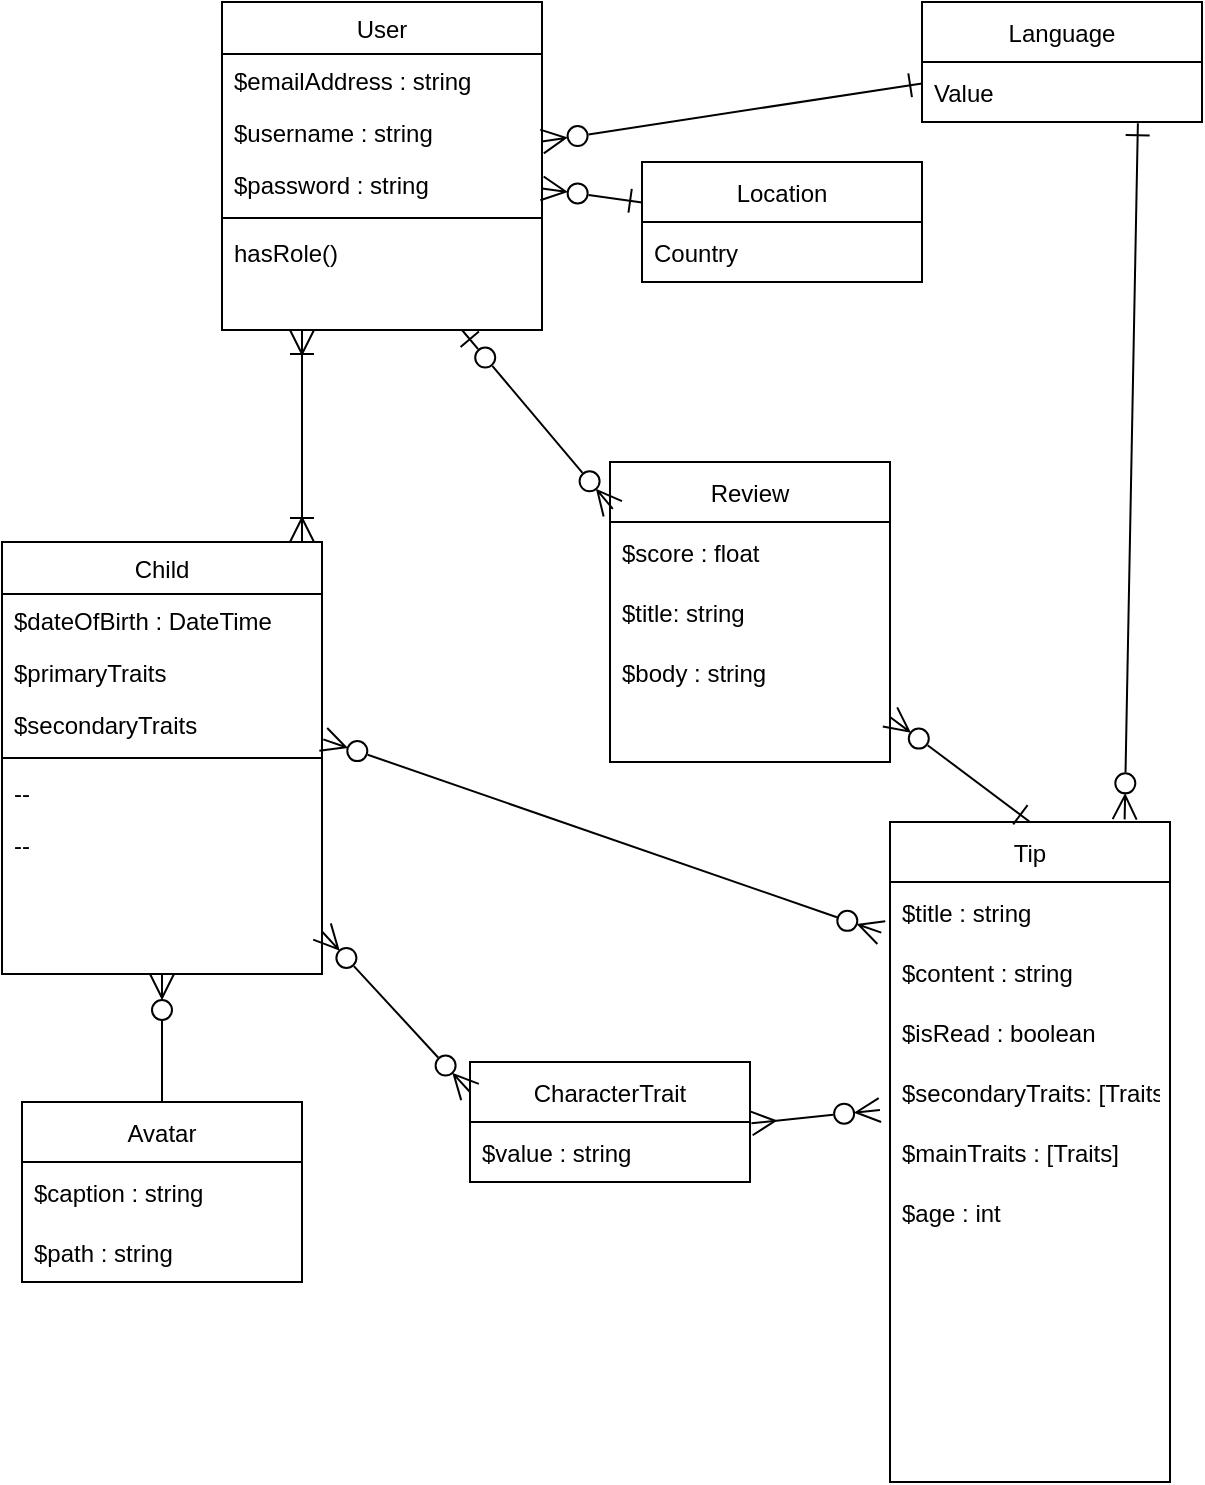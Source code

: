 <mxfile version="20.2.3" type="device"><diagram id="C5RBs43oDa-KdzZeNtuy" name="Page-1"><mxGraphModel dx="782" dy="545" grid="1" gridSize="10" guides="1" tooltips="1" connect="1" arrows="1" fold="1" page="1" pageScale="1" pageWidth="827" pageHeight="1169" math="0" shadow="0"><root><mxCell id="WIyWlLk6GJQsqaUBKTNV-0"/><mxCell id="WIyWlLk6GJQsqaUBKTNV-1" parent="WIyWlLk6GJQsqaUBKTNV-0"/><mxCell id="zkfFHV4jXpPFQw0GAbJ--0" value="User&#10;" style="swimlane;fontStyle=0;align=center;verticalAlign=top;childLayout=stackLayout;horizontal=1;startSize=26;horizontalStack=0;resizeParent=1;resizeLast=0;collapsible=1;marginBottom=0;rounded=0;shadow=0;strokeWidth=1;" parent="WIyWlLk6GJQsqaUBKTNV-1" vertex="1"><mxGeometry x="220" y="120" width="160" height="164" as="geometry"><mxRectangle x="230" y="140" width="160" height="26" as="alternateBounds"/></mxGeometry></mxCell><mxCell id="zkfFHV4jXpPFQw0GAbJ--1" value="$emailAddress : string" style="text;align=left;verticalAlign=top;spacingLeft=4;spacingRight=4;overflow=hidden;rotatable=0;points=[[0,0.5],[1,0.5]];portConstraint=eastwest;" parent="zkfFHV4jXpPFQw0GAbJ--0" vertex="1"><mxGeometry y="26" width="160" height="26" as="geometry"/></mxCell><mxCell id="zkfFHV4jXpPFQw0GAbJ--2" value="$username : string" style="text;align=left;verticalAlign=top;spacingLeft=4;spacingRight=4;overflow=hidden;rotatable=0;points=[[0,0.5],[1,0.5]];portConstraint=eastwest;rounded=0;shadow=0;html=0;" parent="zkfFHV4jXpPFQw0GAbJ--0" vertex="1"><mxGeometry y="52" width="160" height="26" as="geometry"/></mxCell><mxCell id="zkfFHV4jXpPFQw0GAbJ--3" value="$password : string" style="text;align=left;verticalAlign=top;spacingLeft=4;spacingRight=4;overflow=hidden;rotatable=0;points=[[0,0.5],[1,0.5]];portConstraint=eastwest;rounded=0;shadow=0;html=0;" parent="zkfFHV4jXpPFQw0GAbJ--0" vertex="1"><mxGeometry y="78" width="160" height="26" as="geometry"/></mxCell><mxCell id="zkfFHV4jXpPFQw0GAbJ--4" value="" style="line;html=1;strokeWidth=1;align=left;verticalAlign=middle;spacingTop=-1;spacingLeft=3;spacingRight=3;rotatable=0;labelPosition=right;points=[];portConstraint=eastwest;" parent="zkfFHV4jXpPFQw0GAbJ--0" vertex="1"><mxGeometry y="104" width="160" height="8" as="geometry"/></mxCell><mxCell id="zkfFHV4jXpPFQw0GAbJ--5" value="hasRole()" style="text;align=left;verticalAlign=top;spacingLeft=4;spacingRight=4;overflow=hidden;rotatable=0;points=[[0,0.5],[1,0.5]];portConstraint=eastwest;" parent="zkfFHV4jXpPFQw0GAbJ--0" vertex="1"><mxGeometry y="112" width="160" height="26" as="geometry"/></mxCell><mxCell id="zkfFHV4jXpPFQw0GAbJ--17" value="Child&#10;" style="swimlane;fontStyle=0;align=center;verticalAlign=top;childLayout=stackLayout;horizontal=1;startSize=26;horizontalStack=0;resizeParent=1;resizeLast=0;collapsible=1;marginBottom=0;rounded=0;shadow=0;strokeWidth=1;" parent="WIyWlLk6GJQsqaUBKTNV-1" vertex="1"><mxGeometry x="110" y="390" width="160" height="216" as="geometry"><mxRectangle x="550" y="140" width="160" height="26" as="alternateBounds"/></mxGeometry></mxCell><mxCell id="zkfFHV4jXpPFQw0GAbJ--18" value="$dateOfBirth : DateTime" style="text;align=left;verticalAlign=top;spacingLeft=4;spacingRight=4;overflow=hidden;rotatable=0;points=[[0,0.5],[1,0.5]];portConstraint=eastwest;" parent="zkfFHV4jXpPFQw0GAbJ--17" vertex="1"><mxGeometry y="26" width="160" height="26" as="geometry"/></mxCell><mxCell id="zkfFHV4jXpPFQw0GAbJ--21" value="$primaryTraits" style="text;align=left;verticalAlign=top;spacingLeft=4;spacingRight=4;overflow=hidden;rotatable=0;points=[[0,0.5],[1,0.5]];portConstraint=eastwest;rounded=0;shadow=0;html=0;" parent="zkfFHV4jXpPFQw0GAbJ--17" vertex="1"><mxGeometry y="52" width="160" height="26" as="geometry"/></mxCell><mxCell id="zkfFHV4jXpPFQw0GAbJ--22" value="$secondaryTraits&#10;" style="text;align=left;verticalAlign=top;spacingLeft=4;spacingRight=4;overflow=hidden;rotatable=0;points=[[0,0.5],[1,0.5]];portConstraint=eastwest;rounded=0;shadow=0;html=0;" parent="zkfFHV4jXpPFQw0GAbJ--17" vertex="1"><mxGeometry y="78" width="160" height="26" as="geometry"/></mxCell><mxCell id="zkfFHV4jXpPFQw0GAbJ--23" value="" style="line;html=1;strokeWidth=1;align=left;verticalAlign=middle;spacingTop=-1;spacingLeft=3;spacingRight=3;rotatable=0;labelPosition=right;points=[];portConstraint=eastwest;" parent="zkfFHV4jXpPFQw0GAbJ--17" vertex="1"><mxGeometry y="104" width="160" height="8" as="geometry"/></mxCell><mxCell id="zkfFHV4jXpPFQw0GAbJ--24" value="--" style="text;align=left;verticalAlign=top;spacingLeft=4;spacingRight=4;overflow=hidden;rotatable=0;points=[[0,0.5],[1,0.5]];portConstraint=eastwest;" parent="zkfFHV4jXpPFQw0GAbJ--17" vertex="1"><mxGeometry y="112" width="160" height="26" as="geometry"/></mxCell><mxCell id="zkfFHV4jXpPFQw0GAbJ--25" value="--" style="text;align=left;verticalAlign=top;spacingLeft=4;spacingRight=4;overflow=hidden;rotatable=0;points=[[0,0.5],[1,0.5]];portConstraint=eastwest;" parent="zkfFHV4jXpPFQw0GAbJ--17" vertex="1"><mxGeometry y="138" width="160" height="26" as="geometry"/></mxCell><mxCell id="zkfFHV4jXpPFQw0GAbJ--26" value="" style="endArrow=ERoneToMany;shadow=0;strokeWidth=1;rounded=0;endFill=0;edgeStyle=elbowEdgeStyle;elbow=vertical;startArrow=ERoneToMany;startFill=0;endSize=10;startSize=10;exitX=0.25;exitY=1;exitDx=0;exitDy=0;" parent="WIyWlLk6GJQsqaUBKTNV-1" source="zkfFHV4jXpPFQw0GAbJ--0" target="zkfFHV4jXpPFQw0GAbJ--17" edge="1"><mxGeometry x="0.5" y="41" relative="1" as="geometry"><mxPoint x="190" y="498" as="sourcePoint"/><mxPoint x="540" y="192" as="targetPoint"/><mxPoint x="-40" y="32" as="offset"/><Array as="points"><mxPoint x="190" y="560"/></Array></mxGeometry></mxCell><mxCell id="f9pRdwWyRkR64G0BlIgY-10" value="CharacterTrait" style="swimlane;fontStyle=0;childLayout=stackLayout;horizontal=1;startSize=30;horizontalStack=0;resizeParent=1;resizeParentMax=0;resizeLast=0;collapsible=1;marginBottom=0;" parent="WIyWlLk6GJQsqaUBKTNV-1" vertex="1"><mxGeometry x="344" y="650" width="140" height="60" as="geometry"/></mxCell><mxCell id="f9pRdwWyRkR64G0BlIgY-11" value="$value : string" style="text;strokeColor=none;fillColor=none;align=left;verticalAlign=middle;spacingLeft=4;spacingRight=4;overflow=hidden;points=[[0,0.5],[1,0.5]];portConstraint=eastwest;rotatable=0;" parent="f9pRdwWyRkR64G0BlIgY-10" vertex="1"><mxGeometry y="30" width="140" height="30" as="geometry"/></mxCell><mxCell id="f9pRdwWyRkR64G0BlIgY-14" value="" style="endArrow=ERzeroToMany;html=1;rounded=0;endSize=10;startArrow=ERzeroToMany;startFill=0;endFill=0;startSize=10;entryX=0;entryY=0.25;entryDx=0;entryDy=0;" parent="WIyWlLk6GJQsqaUBKTNV-1" source="zkfFHV4jXpPFQw0GAbJ--17" target="f9pRdwWyRkR64G0BlIgY-10" edge="1"><mxGeometry width="50" height="50" relative="1" as="geometry"><mxPoint x="280" y="907" as="sourcePoint"/><mxPoint x="408.6" y="812.01" as="targetPoint"/></mxGeometry></mxCell><mxCell id="f9pRdwWyRkR64G0BlIgY-23" value="Language" style="swimlane;fontStyle=0;childLayout=stackLayout;horizontal=1;startSize=30;horizontalStack=0;resizeParent=1;resizeParentMax=0;resizeLast=0;collapsible=1;marginBottom=0;" parent="WIyWlLk6GJQsqaUBKTNV-1" vertex="1"><mxGeometry x="570" y="120" width="140" height="60" as="geometry"/></mxCell><mxCell id="f9pRdwWyRkR64G0BlIgY-24" value="Value" style="text;strokeColor=none;fillColor=none;align=left;verticalAlign=middle;spacingLeft=4;spacingRight=4;overflow=hidden;points=[[0,0.5],[1,0.5]];portConstraint=eastwest;rotatable=0;" parent="f9pRdwWyRkR64G0BlIgY-23" vertex="1"><mxGeometry y="30" width="140" height="30" as="geometry"/></mxCell><mxCell id="f9pRdwWyRkR64G0BlIgY-27" value="Location" style="swimlane;fontStyle=0;childLayout=stackLayout;horizontal=1;startSize=30;horizontalStack=0;resizeParent=1;resizeParentMax=0;resizeLast=0;collapsible=1;marginBottom=0;" parent="WIyWlLk6GJQsqaUBKTNV-1" vertex="1"><mxGeometry x="430" y="200" width="140" height="60" as="geometry"/></mxCell><mxCell id="f9pRdwWyRkR64G0BlIgY-28" value="Country" style="text;strokeColor=none;fillColor=none;align=left;verticalAlign=middle;spacingLeft=4;spacingRight=4;overflow=hidden;points=[[0,0.5],[1,0.5]];portConstraint=eastwest;rotatable=0;" parent="f9pRdwWyRkR64G0BlIgY-27" vertex="1"><mxGeometry y="30" width="140" height="30" as="geometry"/></mxCell><mxCell id="f9pRdwWyRkR64G0BlIgY-31" value="" style="endArrow=ERone;html=1;rounded=0;startSize=10;endSize=10;startArrow=ERzeroToMany;startFill=0;endFill=0;" parent="WIyWlLk6GJQsqaUBKTNV-1" source="zkfFHV4jXpPFQw0GAbJ--0" target="f9pRdwWyRkR64G0BlIgY-23" edge="1"><mxGeometry width="50" height="50" relative="1" as="geometry"><mxPoint x="460" y="640" as="sourcePoint"/><mxPoint x="510" y="590" as="targetPoint"/></mxGeometry></mxCell><mxCell id="f9pRdwWyRkR64G0BlIgY-32" value="" style="endArrow=ERone;html=1;rounded=0;startSize=10;endSize=10;startArrow=ERzeroToMany;startFill=0;endFill=0;" parent="WIyWlLk6GJQsqaUBKTNV-1" source="zkfFHV4jXpPFQw0GAbJ--0" target="f9pRdwWyRkR64G0BlIgY-27" edge="1"><mxGeometry width="50" height="50" relative="1" as="geometry"><mxPoint x="460" y="640" as="sourcePoint"/><mxPoint x="510" y="590" as="targetPoint"/></mxGeometry></mxCell><mxCell id="f9pRdwWyRkR64G0BlIgY-41" value="Avatar" style="swimlane;fontStyle=0;childLayout=stackLayout;horizontal=1;startSize=30;horizontalStack=0;resizeParent=1;resizeParentMax=0;resizeLast=0;collapsible=1;marginBottom=0;" parent="WIyWlLk6GJQsqaUBKTNV-1" vertex="1"><mxGeometry x="120" y="670" width="140" height="90" as="geometry"/></mxCell><mxCell id="f9pRdwWyRkR64G0BlIgY-42" value="$caption : string" style="text;strokeColor=none;fillColor=none;align=left;verticalAlign=middle;spacingLeft=4;spacingRight=4;overflow=hidden;points=[[0,0.5],[1,0.5]];portConstraint=eastwest;rotatable=0;" parent="f9pRdwWyRkR64G0BlIgY-41" vertex="1"><mxGeometry y="30" width="140" height="30" as="geometry"/></mxCell><mxCell id="f9pRdwWyRkR64G0BlIgY-43" value="$path : string" style="text;strokeColor=none;fillColor=none;align=left;verticalAlign=middle;spacingLeft=4;spacingRight=4;overflow=hidden;points=[[0,0.5],[1,0.5]];portConstraint=eastwest;rotatable=0;" parent="f9pRdwWyRkR64G0BlIgY-41" vertex="1"><mxGeometry y="60" width="140" height="30" as="geometry"/></mxCell><mxCell id="f9pRdwWyRkR64G0BlIgY-45" value="Review" style="swimlane;fontStyle=0;childLayout=stackLayout;horizontal=1;startSize=30;horizontalStack=0;resizeParent=1;resizeParentMax=0;resizeLast=0;collapsible=1;marginBottom=0;" parent="WIyWlLk6GJQsqaUBKTNV-1" vertex="1"><mxGeometry x="414" y="350" width="140" height="150" as="geometry"/></mxCell><mxCell id="f9pRdwWyRkR64G0BlIgY-46" value="$score : float" style="text;strokeColor=none;fillColor=none;align=left;verticalAlign=middle;spacingLeft=4;spacingRight=4;overflow=hidden;points=[[0,0.5],[1,0.5]];portConstraint=eastwest;rotatable=0;" parent="f9pRdwWyRkR64G0BlIgY-45" vertex="1"><mxGeometry y="30" width="140" height="30" as="geometry"/></mxCell><mxCell id="59zv1OBJtRN6017cDmps-1" value="$title: string" style="text;strokeColor=none;fillColor=none;align=left;verticalAlign=middle;spacingLeft=4;spacingRight=4;overflow=hidden;points=[[0,0.5],[1,0.5]];portConstraint=eastwest;rotatable=0;" vertex="1" parent="f9pRdwWyRkR64G0BlIgY-45"><mxGeometry y="60" width="140" height="30" as="geometry"/></mxCell><mxCell id="f9pRdwWyRkR64G0BlIgY-47" value="$body : string" style="text;strokeColor=none;fillColor=none;align=left;verticalAlign=middle;spacingLeft=4;spacingRight=4;overflow=hidden;points=[[0,0.5],[1,0.5]];portConstraint=eastwest;rotatable=0;" parent="f9pRdwWyRkR64G0BlIgY-45" vertex="1"><mxGeometry y="90" width="140" height="30" as="geometry"/></mxCell><mxCell id="59zv1OBJtRN6017cDmps-0" style="text;strokeColor=none;fillColor=none;align=left;verticalAlign=middle;spacingLeft=4;spacingRight=4;overflow=hidden;points=[[0,0.5],[1,0.5]];portConstraint=eastwest;rotatable=0;" vertex="1" parent="f9pRdwWyRkR64G0BlIgY-45"><mxGeometry y="120" width="140" height="30" as="geometry"/></mxCell><mxCell id="f9pRdwWyRkR64G0BlIgY-50" value="" style="endArrow=ERzeroToMany;html=1;rounded=0;startSize=10;endSize=10;exitX=0.5;exitY=0;exitDx=0;exitDy=0;entryX=0.5;entryY=1;entryDx=0;entryDy=0;endFill=0;" parent="WIyWlLk6GJQsqaUBKTNV-1" source="f9pRdwWyRkR64G0BlIgY-41" target="zkfFHV4jXpPFQw0GAbJ--17" edge="1"><mxGeometry width="50" height="50" relative="1" as="geometry"><mxPoint x="460" y="740" as="sourcePoint"/><mxPoint x="180" y="910" as="targetPoint"/></mxGeometry></mxCell><mxCell id="f9pRdwWyRkR64G0BlIgY-53" value="Tip" style="swimlane;fontStyle=0;childLayout=stackLayout;horizontal=1;startSize=30;horizontalStack=0;resizeParent=1;resizeParentMax=0;resizeLast=0;collapsible=1;marginBottom=0;" parent="WIyWlLk6GJQsqaUBKTNV-1" vertex="1"><mxGeometry x="554" y="530" width="140" height="330" as="geometry"/></mxCell><mxCell id="f9pRdwWyRkR64G0BlIgY-54" value="$title : string" style="text;strokeColor=none;fillColor=none;align=left;verticalAlign=middle;spacingLeft=4;spacingRight=4;overflow=hidden;points=[[0,0.5],[1,0.5]];portConstraint=eastwest;rotatable=0;" parent="f9pRdwWyRkR64G0BlIgY-53" vertex="1"><mxGeometry y="30" width="140" height="30" as="geometry"/></mxCell><mxCell id="f9pRdwWyRkR64G0BlIgY-55" value="$content : string" style="text;strokeColor=none;fillColor=none;align=left;verticalAlign=middle;spacingLeft=4;spacingRight=4;overflow=hidden;points=[[0,0.5],[1,0.5]];portConstraint=eastwest;rotatable=0;" parent="f9pRdwWyRkR64G0BlIgY-53" vertex="1"><mxGeometry y="60" width="140" height="30" as="geometry"/></mxCell><mxCell id="f9pRdwWyRkR64G0BlIgY-81" value="$isRead : boolean" style="text;strokeColor=none;fillColor=none;align=left;verticalAlign=middle;spacingLeft=4;spacingRight=4;overflow=hidden;points=[[0,0.5],[1,0.5]];portConstraint=eastwest;rotatable=0;" parent="f9pRdwWyRkR64G0BlIgY-53" vertex="1"><mxGeometry y="90" width="140" height="30" as="geometry"/></mxCell><mxCell id="f9pRdwWyRkR64G0BlIgY-80" value="$secondaryTraits: [Traits]" style="text;strokeColor=none;fillColor=none;align=left;verticalAlign=middle;spacingLeft=4;spacingRight=4;overflow=hidden;points=[[0,0.5],[1,0.5]];portConstraint=eastwest;rotatable=0;" parent="f9pRdwWyRkR64G0BlIgY-53" vertex="1"><mxGeometry y="120" width="140" height="30" as="geometry"/></mxCell><mxCell id="f9pRdwWyRkR64G0BlIgY-79" value="$mainTraits : [Traits]" style="text;strokeColor=none;fillColor=none;align=left;verticalAlign=middle;spacingLeft=4;spacingRight=4;overflow=hidden;points=[[0,0.5],[1,0.5]];portConstraint=eastwest;rotatable=0;" parent="f9pRdwWyRkR64G0BlIgY-53" vertex="1"><mxGeometry y="150" width="140" height="30" as="geometry"/></mxCell><mxCell id="f9pRdwWyRkR64G0BlIgY-78" value="$age : int" style="text;strokeColor=none;fillColor=none;align=left;verticalAlign=middle;spacingLeft=4;spacingRight=4;overflow=hidden;points=[[0,0.5],[1,0.5]];portConstraint=eastwest;rotatable=0;" parent="f9pRdwWyRkR64G0BlIgY-53" vertex="1"><mxGeometry y="180" width="140" height="30" as="geometry"/></mxCell><mxCell id="f9pRdwWyRkR64G0BlIgY-77" style="text;strokeColor=none;fillColor=none;align=left;verticalAlign=middle;spacingLeft=4;spacingRight=4;overflow=hidden;points=[[0,0.5],[1,0.5]];portConstraint=eastwest;rotatable=0;" parent="f9pRdwWyRkR64G0BlIgY-53" vertex="1"><mxGeometry y="210" width="140" height="30" as="geometry"/></mxCell><mxCell id="f9pRdwWyRkR64G0BlIgY-76" style="text;strokeColor=none;fillColor=none;align=left;verticalAlign=middle;spacingLeft=4;spacingRight=4;overflow=hidden;points=[[0,0.5],[1,0.5]];portConstraint=eastwest;rotatable=0;" parent="f9pRdwWyRkR64G0BlIgY-53" vertex="1"><mxGeometry y="240" width="140" height="30" as="geometry"/></mxCell><mxCell id="f9pRdwWyRkR64G0BlIgY-75" style="text;strokeColor=none;fillColor=none;align=left;verticalAlign=middle;spacingLeft=4;spacingRight=4;overflow=hidden;points=[[0,0.5],[1,0.5]];portConstraint=eastwest;rotatable=0;" parent="f9pRdwWyRkR64G0BlIgY-53" vertex="1"><mxGeometry y="270" width="140" height="30" as="geometry"/></mxCell><mxCell id="f9pRdwWyRkR64G0BlIgY-74" style="text;strokeColor=none;fillColor=none;align=left;verticalAlign=middle;spacingLeft=4;spacingRight=4;overflow=hidden;points=[[0,0.5],[1,0.5]];portConstraint=eastwest;rotatable=0;" parent="f9pRdwWyRkR64G0BlIgY-53" vertex="1"><mxGeometry y="300" width="140" height="30" as="geometry"/></mxCell><mxCell id="f9pRdwWyRkR64G0BlIgY-57" value="" style="endArrow=ERzeroToMany;html=1;rounded=0;startSize=10;endSize=10;entryX=-0.031;entryY=0.844;entryDx=0;entryDy=0;endFill=0;startArrow=ERzeroToMany;startFill=0;exitX=1.004;exitY=0.795;exitDx=0;exitDy=0;exitPerimeter=0;entryPerimeter=0;" parent="WIyWlLk6GJQsqaUBKTNV-1" source="zkfFHV4jXpPFQw0GAbJ--22" target="f9pRdwWyRkR64G0BlIgY-54" edge="1"><mxGeometry width="50" height="50" relative="1" as="geometry"><mxPoint x="520" y="1010" as="sourcePoint"/><mxPoint x="510" y="690" as="targetPoint"/></mxGeometry></mxCell><mxCell id="f9pRdwWyRkR64G0BlIgY-58" value="" style="endArrow=ERone;html=1;rounded=0;startSize=10;endSize=10;entryX=0.5;entryY=0;entryDx=0;entryDy=0;endFill=0;startArrow=ERzeroToMany;startFill=0;" parent="WIyWlLk6GJQsqaUBKTNV-1" source="f9pRdwWyRkR64G0BlIgY-45" target="f9pRdwWyRkR64G0BlIgY-53" edge="1"><mxGeometry width="50" height="50" relative="1" as="geometry"><mxPoint x="460" y="740" as="sourcePoint"/><mxPoint x="510" y="690" as="targetPoint"/></mxGeometry></mxCell><mxCell id="f9pRdwWyRkR64G0BlIgY-59" value="" style="endArrow=ERzeroToMany;html=1;rounded=0;startSize=10;endSize=10;entryX=0.01;entryY=0.156;entryDx=0;entryDy=0;entryPerimeter=0;endFill=0;startArrow=ERzeroToOne;startFill=0;exitX=0.75;exitY=1;exitDx=0;exitDy=0;" parent="WIyWlLk6GJQsqaUBKTNV-1" source="zkfFHV4jXpPFQw0GAbJ--0" target="f9pRdwWyRkR64G0BlIgY-45" edge="1"><mxGeometry width="50" height="50" relative="1" as="geometry"><mxPoint x="280" y="500" as="sourcePoint"/><mxPoint x="510" y="690" as="targetPoint"/></mxGeometry></mxCell><mxCell id="f9pRdwWyRkR64G0BlIgY-60" value="" style="endArrow=ERzeroToMany;html=1;rounded=0;startSize=10;endSize=10;entryX=0.838;entryY=-0.004;entryDx=0;entryDy=0;entryPerimeter=0;exitX=0.771;exitY=1.022;exitDx=0;exitDy=0;exitPerimeter=0;endFill=0;startArrow=ERone;startFill=0;" parent="WIyWlLk6GJQsqaUBKTNV-1" source="f9pRdwWyRkR64G0BlIgY-24" target="f9pRdwWyRkR64G0BlIgY-53" edge="1"><mxGeometry width="50" height="50" relative="1" as="geometry"><mxPoint x="460" y="740" as="sourcePoint"/><mxPoint x="510" y="690" as="targetPoint"/></mxGeometry></mxCell><mxCell id="f9pRdwWyRkR64G0BlIgY-68" value="" style="endArrow=ERmany;html=1;rounded=0;startSize=10;endSize=10;exitX=-0.036;exitY=0.8;exitDx=0;exitDy=0;startArrow=ERzeroToMany;startFill=0;endFill=0;entryX=1.005;entryY=0.022;entryDx=0;entryDy=0;entryPerimeter=0;exitPerimeter=0;" parent="WIyWlLk6GJQsqaUBKTNV-1" source="f9pRdwWyRkR64G0BlIgY-80" target="f9pRdwWyRkR64G0BlIgY-11" edge="1"><mxGeometry width="50" height="50" relative="1" as="geometry"><mxPoint x="615" y="1020" as="sourcePoint"/><mxPoint x="510" y="690" as="targetPoint"/></mxGeometry></mxCell></root></mxGraphModel></diagram></mxfile>